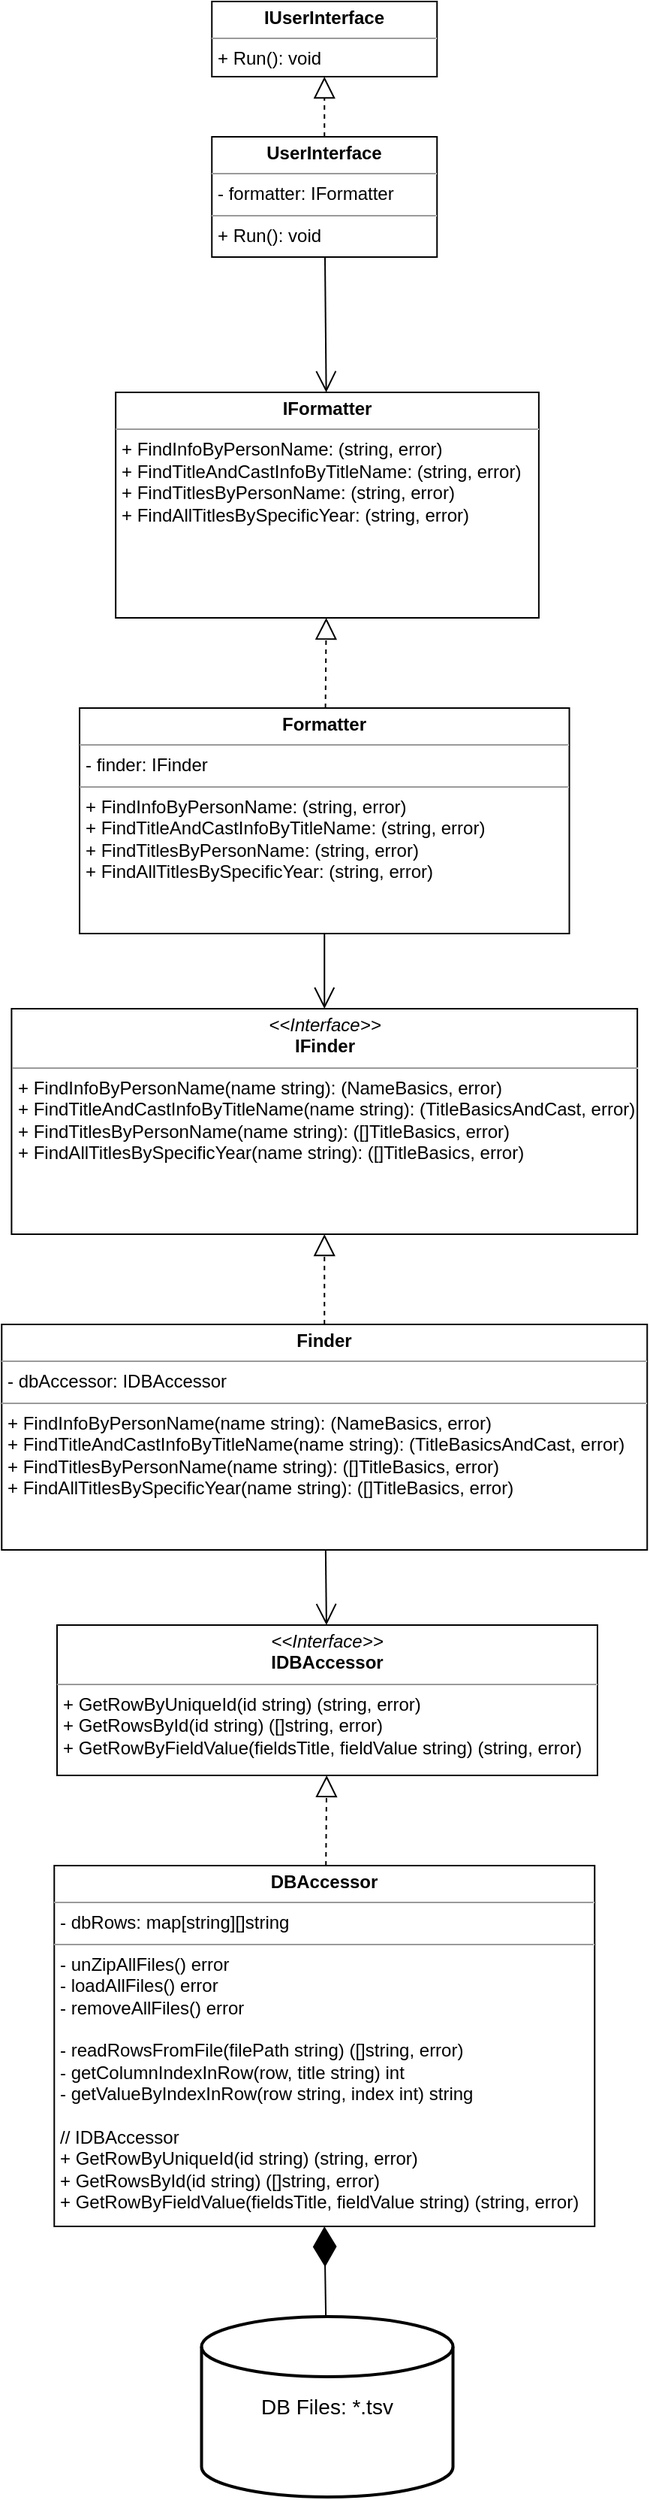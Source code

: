 <mxfile version="20.5.1" type="device"><diagram id="KowF4AS1h4zrQ_rO4OBX" name="Page-1"><mxGraphModel dx="2247" dy="1777" grid="1" gridSize="10" guides="1" tooltips="1" connect="1" arrows="1" fold="1" page="1" pageScale="1" pageWidth="827" pageHeight="1169" math="0" shadow="0"><root><mxCell id="0"/><mxCell id="1" parent="0"/><mxCell id="uDMuqYjpb14SMNaodAKh-1" value="&lt;p style=&quot;margin:0px;margin-top:4px;text-align:center;&quot;&gt;&lt;b&gt;Finder&lt;/b&gt;&lt;/p&gt;&lt;hr size=&quot;1&quot;&gt;&lt;p style=&quot;margin:0px;margin-left:4px;&quot;&gt;- dbAccessor: IDBAccessor&lt;/p&gt;&lt;hr size=&quot;1&quot;&gt;&lt;p style=&quot;margin:0px;margin-left:4px;&quot;&gt;+ FindInfoByPersonName(name string): (NameBasics, error)&lt;/p&gt;&lt;p style=&quot;margin:0px;margin-left:4px;&quot;&gt;+ FindTitleAndCastInfoByTitleName(name string): (TitleBasicsAndCast, error)&lt;br&gt;&lt;/p&gt;&lt;p style=&quot;margin:0px;margin-left:4px;&quot;&gt;+ FindTitlesByPersonName(name string): ([]TitleBasics, error)&lt;br&gt;&lt;/p&gt;&lt;p style=&quot;margin:0px;margin-left:4px;&quot;&gt;+ FindAllTitlesBySpecificYear(name string): ([]TitleBasics, error)&lt;br&gt;&lt;/p&gt;" style="verticalAlign=top;align=left;overflow=fill;fontSize=12;fontFamily=Helvetica;html=1;" vertex="1" parent="1"><mxGeometry x="-811.87" y="-190" width="430" height="150" as="geometry"/></mxCell><mxCell id="uDMuqYjpb14SMNaodAKh-3" value="&lt;p style=&quot;margin:0px;margin-top:4px;text-align:center;&quot;&gt;&lt;i&gt;&amp;lt;&amp;lt;Interface&amp;gt;&amp;gt;&lt;/i&gt;&lt;br&gt;&lt;b&gt;IFinder&lt;/b&gt;&lt;/p&gt;&lt;hr size=&quot;1&quot;&gt;&lt;p style=&quot;margin: 0px 0px 0px 4px;&quot;&gt;+ FindInfoByPersonName(name string): (NameBasics, error)&lt;/p&gt;&lt;p style=&quot;margin: 0px 0px 0px 4px;&quot;&gt;+ FindTitleAndCastInfoByTitleName(name string): (TitleBasicsAndCast, error)&lt;br&gt;&lt;/p&gt;&lt;p style=&quot;margin: 0px 0px 0px 4px;&quot;&gt;+ FindTitlesByPersonName(name string): ([]TitleBasics, error)&lt;br&gt;&lt;/p&gt;&lt;p style=&quot;margin: 0px 0px 0px 4px;&quot;&gt;+ FindAllTitlesBySpecificYear(name string): ([]TitleBasics, error)&lt;/p&gt;" style="verticalAlign=top;align=left;overflow=fill;fontSize=12;fontFamily=Helvetica;html=1;" vertex="1" parent="1"><mxGeometry x="-805.3" y="-400" width="416.86" height="150" as="geometry"/></mxCell><mxCell id="uDMuqYjpb14SMNaodAKh-5" value="" style="endArrow=block;dashed=1;endFill=0;endSize=12;html=1;rounded=0;" edge="1" parent="1" source="uDMuqYjpb14SMNaodAKh-1" target="uDMuqYjpb14SMNaodAKh-3"><mxGeometry width="160" relative="1" as="geometry"><mxPoint x="-630" y="-170" as="sourcePoint"/><mxPoint x="-370" y="-40" as="targetPoint"/></mxGeometry></mxCell><mxCell id="uDMuqYjpb14SMNaodAKh-7" value="&lt;font style=&quot;font-size: 14px;&quot;&gt;DB Files: *.tsv&lt;/font&gt;" style="strokeWidth=2;html=1;shape=mxgraph.flowchart.database;whiteSpace=wrap;" vertex="1" parent="1"><mxGeometry x="-678.74" y="470" width="167.5" height="120" as="geometry"/></mxCell><mxCell id="uDMuqYjpb14SMNaodAKh-8" value="&lt;p style=&quot;margin:0px;margin-top:4px;text-align:center;&quot;&gt;&lt;i&gt;&amp;lt;&amp;lt;Interface&amp;gt;&amp;gt;&lt;/i&gt;&lt;br&gt;&lt;b&gt;IDBAccessor&lt;/b&gt;&lt;/p&gt;&lt;hr size=&quot;1&quot;&gt;&lt;p style=&quot;margin:0px;margin-left:4px;&quot;&gt;&lt;span style=&quot;background-color: initial;&quot;&gt;+ GetRowByUniqueId(id string) (string, error)&lt;/span&gt;&lt;br&gt;&lt;/p&gt;&lt;p style=&quot;margin:0px;margin-left:4px;&quot;&gt;+ GetRowsById(id string) ([]string, error)&lt;/p&gt;&lt;p style=&quot;margin:0px;margin-left:4px;&quot;&gt;+ GetRowByFieldValue(fieldsTitle, fieldValue string) (string, error)&lt;/p&gt;" style="verticalAlign=top;align=left;overflow=fill;fontSize=12;fontFamily=Helvetica;html=1;" vertex="1" parent="1"><mxGeometry x="-774.99" y="10" width="359.99" height="100" as="geometry"/></mxCell><mxCell id="uDMuqYjpb14SMNaodAKh-11" value="&lt;p style=&quot;margin:0px;margin-top:4px;text-align:center;&quot;&gt;&lt;b&gt;IUserInterface&lt;/b&gt;&lt;/p&gt;&lt;hr size=&quot;1&quot;&gt;&lt;p style=&quot;margin:0px;margin-left:4px;&quot;&gt;+ Run(): void&lt;br&gt;&lt;/p&gt;" style="verticalAlign=top;align=left;overflow=fill;fontSize=12;fontFamily=Helvetica;html=1;" vertex="1" parent="1"><mxGeometry x="-671.87" y="-1070" width="150" height="50" as="geometry"/></mxCell><mxCell id="uDMuqYjpb14SMNaodAKh-17" value="" style="endArrow=block;dashed=1;endFill=0;endSize=12;html=1;rounded=0;" edge="1" parent="1" source="uDMuqYjpb14SMNaodAKh-30" target="uDMuqYjpb14SMNaodAKh-11"><mxGeometry width="160" relative="1" as="geometry"><mxPoint x="-596.87" y="-970" as="sourcePoint"/><mxPoint x="-894.37" y="-1090" as="targetPoint"/><Array as="points"/></mxGeometry></mxCell><mxCell id="uDMuqYjpb14SMNaodAKh-18" value="&lt;p style=&quot;margin:0px;margin-top:4px;text-align:center;&quot;&gt;&lt;b&gt;DBAccessor&lt;/b&gt;&lt;/p&gt;&lt;hr size=&quot;1&quot;&gt;&lt;p style=&quot;margin:0px;margin-left:4px;&quot;&gt;- dbRows: map[string][]string&lt;/p&gt;&lt;hr size=&quot;1&quot;&gt;&lt;p style=&quot;margin: 0px 0px 0px 4px;&quot;&gt;- u&lt;span style=&quot;background-color: initial;&quot;&gt;nZipAllFiles() error&lt;/span&gt;&lt;/p&gt;&lt;p style=&quot;margin: 0px 0px 0px 4px;&quot;&gt;- loadAllFiles() error&lt;/p&gt;&lt;p style=&quot;margin: 0px 0px 0px 4px;&quot;&gt;- removeAllFiles() error&lt;/p&gt;&lt;p style=&quot;margin: 0px 0px 0px 4px;&quot;&gt;&lt;br&gt;&lt;/p&gt;&lt;p style=&quot;margin: 0px 0px 0px 4px;&quot;&gt;- readRowsFromFile(filePath string) ([]string, error)&lt;/p&gt;&lt;p style=&quot;margin: 0px 0px 0px 4px;&quot;&gt;- getColumnIndexInRow(row, title string) int&lt;/p&gt;&lt;p style=&quot;margin: 0px 0px 0px 4px;&quot;&gt;- getValueByIndexInRow(row string, index int) string&lt;/p&gt;&lt;p style=&quot;margin: 0px 0px 0px 4px;&quot;&gt;&lt;br&gt;&lt;/p&gt;&lt;p style=&quot;margin: 0px 0px 0px 4px;&quot;&gt;// IDBAccessor&lt;br&gt;&lt;/p&gt;&lt;p style=&quot;margin: 0px 0px 0px 4px;&quot;&gt;+ GetRowByUniqueId(id string) (string, error)&lt;/p&gt;&lt;p style=&quot;margin: 0px 0px 0px 4px;&quot;&gt;+ GetRowsById(id string) ([]string, error)&lt;/p&gt;&lt;p style=&quot;margin: 0px 0px 0px 4px;&quot;&gt;+ GetRowByFieldValue(fieldsTitle, fieldValue string) (string, error)&lt;/p&gt;" style="verticalAlign=top;align=left;overflow=fill;fontSize=12;fontFamily=Helvetica;html=1;" vertex="1" parent="1"><mxGeometry x="-776.86" y="170" width="359.99" height="240" as="geometry"/></mxCell><mxCell id="uDMuqYjpb14SMNaodAKh-19" value="" style="endArrow=block;dashed=1;endFill=0;endSize=12;html=1;rounded=0;" edge="1" parent="1" source="uDMuqYjpb14SMNaodAKh-18" target="uDMuqYjpb14SMNaodAKh-8"><mxGeometry width="160" relative="1" as="geometry"><mxPoint x="-372.99" y="440" as="sourcePoint"/><mxPoint x="-122.99" y="60" as="targetPoint"/><Array as="points"/></mxGeometry></mxCell><mxCell id="uDMuqYjpb14SMNaodAKh-20" value="" style="endArrow=diamondThin;endFill=1;endSize=24;html=1;rounded=0;fontSize=14;entryX=0.5;entryY=1;entryDx=0;entryDy=0;" edge="1" parent="1" source="uDMuqYjpb14SMNaodAKh-7" target="uDMuqYjpb14SMNaodAKh-18"><mxGeometry width="160" relative="1" as="geometry"><mxPoint x="-519.99" y="630" as="sourcePoint"/><mxPoint x="-359.99" y="630" as="targetPoint"/></mxGeometry></mxCell><mxCell id="uDMuqYjpb14SMNaodAKh-21" value="" style="endArrow=open;endFill=1;endSize=12;html=1;rounded=0;fontSize=14;" edge="1" parent="1" source="uDMuqYjpb14SMNaodAKh-1" target="uDMuqYjpb14SMNaodAKh-8"><mxGeometry width="160" relative="1" as="geometry"><mxPoint x="-580" as="sourcePoint"/><mxPoint x="-420" as="targetPoint"/></mxGeometry></mxCell><mxCell id="uDMuqYjpb14SMNaodAKh-24" value="&lt;p style=&quot;margin:0px;margin-top:4px;text-align:center;&quot;&gt;&lt;b&gt;IFormatter&lt;/b&gt;&lt;/p&gt;&lt;hr size=&quot;1&quot;&gt;&lt;p style=&quot;margin: 0px 0px 0px 4px;&quot;&gt;+ FindInfoByPersonName: (string, error)&lt;/p&gt;&lt;p style=&quot;margin: 0px 0px 0px 4px;&quot;&gt;+ FindTitleAndCastInfoByTitleName: (string, error)&lt;br&gt;&lt;/p&gt;&lt;p style=&quot;margin: 0px 0px 0px 4px;&quot;&gt;+ FindTitlesByPersonName: (string, error)&lt;br&gt;&lt;/p&gt;&lt;p style=&quot;margin: 0px 0px 0px 4px;&quot;&gt;+ FindAllTitlesBySpecificYear: (string, error)&lt;/p&gt;" style="verticalAlign=top;align=left;overflow=fill;fontSize=12;fontFamily=Helvetica;html=1;" vertex="1" parent="1"><mxGeometry x="-735.93" y="-810" width="281.87" height="150" as="geometry"/></mxCell><mxCell id="uDMuqYjpb14SMNaodAKh-25" value="&lt;p style=&quot;margin:0px;margin-top:4px;text-align:center;&quot;&gt;&lt;b&gt;Formatter&lt;/b&gt;&lt;/p&gt;&lt;hr size=&quot;1&quot;&gt;&lt;p style=&quot;margin:0px;margin-left:4px;&quot;&gt;- finder: IFinder&lt;/p&gt;&lt;hr size=&quot;1&quot;&gt;&lt;p style=&quot;margin: 0px 0px 0px 4px;&quot;&gt;+ FindInfoByPersonName: (string, error)&lt;/p&gt;&lt;p style=&quot;margin: 0px 0px 0px 4px;&quot;&gt;+ FindTitleAndCastInfoByTitleName: (string, error)&lt;br&gt;&lt;/p&gt;&lt;p style=&quot;margin: 0px 0px 0px 4px;&quot;&gt;+ FindTitlesByPersonName: (string, error)&lt;br&gt;&lt;/p&gt;&lt;p style=&quot;margin: 0px 0px 0px 4px;&quot;&gt;+ FindAllTitlesBySpecificYear: (string, error)&lt;/p&gt;" style="verticalAlign=top;align=left;overflow=fill;fontSize=12;fontFamily=Helvetica;html=1;" vertex="1" parent="1"><mxGeometry x="-759.99" y="-600" width="326.25" height="150" as="geometry"/></mxCell><mxCell id="uDMuqYjpb14SMNaodAKh-27" value="" style="endArrow=open;endFill=1;endSize=12;html=1;rounded=0;fontSize=14;" edge="1" parent="1" source="uDMuqYjpb14SMNaodAKh-25" target="uDMuqYjpb14SMNaodAKh-3"><mxGeometry width="160" relative="1" as="geometry"><mxPoint x="50.005" y="-10" as="sourcePoint"/><mxPoint x="50.005" y="60" as="targetPoint"/></mxGeometry></mxCell><mxCell id="uDMuqYjpb14SMNaodAKh-29" value="" style="endArrow=block;dashed=1;endFill=0;endSize=12;html=1;rounded=0;" edge="1" parent="1" source="uDMuqYjpb14SMNaodAKh-25" target="uDMuqYjpb14SMNaodAKh-24"><mxGeometry width="160" relative="1" as="geometry"><mxPoint x="30.0" y="130" as="sourcePoint"/><mxPoint x="103.75" y="130" as="targetPoint"/></mxGeometry></mxCell><mxCell id="uDMuqYjpb14SMNaodAKh-30" value="&lt;p style=&quot;margin:0px;margin-top:4px;text-align:center;&quot;&gt;&lt;b&gt;UserInterface&lt;/b&gt;&lt;/p&gt;&lt;hr size=&quot;1&quot;&gt;&lt;p style=&quot;margin:0px;margin-left:4px;&quot;&gt;- formatter: IFormatter&lt;/p&gt;&lt;hr size=&quot;1&quot;&gt;&lt;p style=&quot;margin: 0px 0px 0px 4px;&quot;&gt;+ Run(): void&lt;/p&gt;" style="verticalAlign=top;align=left;overflow=fill;fontSize=12;fontFamily=Helvetica;html=1;" vertex="1" parent="1"><mxGeometry x="-671.87" y="-980" width="150" height="80" as="geometry"/></mxCell><mxCell id="uDMuqYjpb14SMNaodAKh-31" value="" style="endArrow=open;endFill=1;endSize=12;html=1;rounded=0;fontSize=14;" edge="1" parent="1" source="uDMuqYjpb14SMNaodAKh-30" target="uDMuqYjpb14SMNaodAKh-24"><mxGeometry width="160" relative="1" as="geometry"><mxPoint x="10.0" y="-460" as="sourcePoint"/><mxPoint x="-60" y="-460" as="targetPoint"/></mxGeometry></mxCell></root></mxGraphModel></diagram></mxfile>